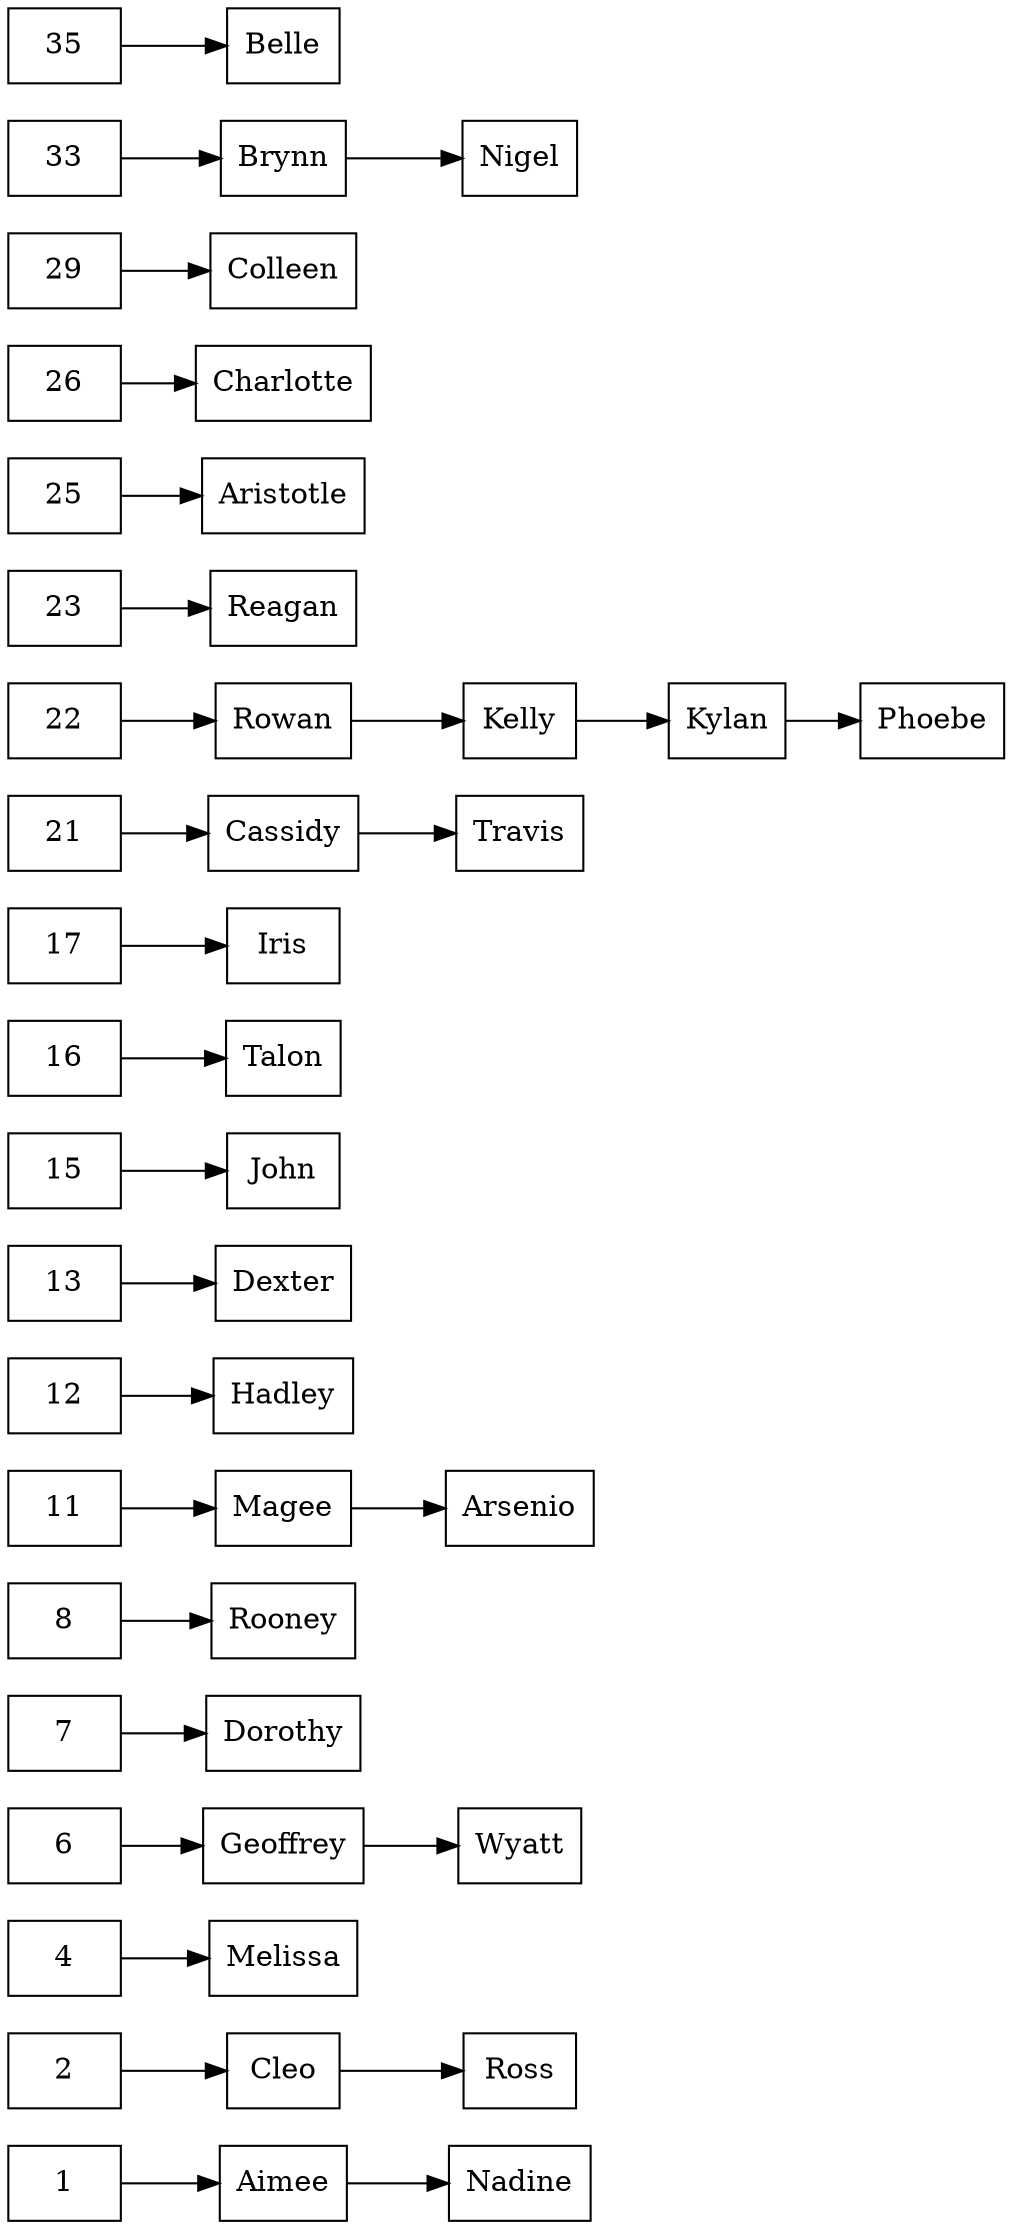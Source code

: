 digraph DoublyCList {
node[shape=box];
rankdir=LR;"1";
"4255040741108"[label ="Aimee"];
"8881189800232"[label ="Nadine"];
"4255040741108"->"8881189800232";
1->"4255040741108";
"2";
"7176750467119"[label ="Cleo"];
"8197907665334"[label ="Ross"];
"7176750467119"->"8197907665334";
2->"7176750467119";
"4";
"6169192041447"[label ="Melissa"];
4->"6169192041447";
"6";
"345056202069"[label ="Geoffrey"];
"2707968240198"[label ="Wyatt"];
"345056202069"->"2707968240198";
6->"345056202069";
"7";
"976166618282"[label ="Dorothy"];
7->"976166618282";
"8";
"9283511284586"[label ="Rooney"];
8->"9283511284586";
"11";
"5930296786658"[label ="Magee"];
"2219856202804"[label ="Arsenio"];
"5930296786658"->"2219856202804";
11->"5930296786658";
"12";
"4507584236457"[label ="Hadley"];
12->"4507584236457";
"13";
"6877404823974"[label ="Dexter"];
13->"6877404823974";
"15";
"676393056444"[label ="John"];
15->"676393056444";
"16";
"1010122545337"[label ="Talon"];
16->"1010122545337";
"17";
"372451820261"[label ="Iris"];
17->"372451820261";
"21";
"8552640378145"[label ="Cassidy"];
"5094625203685"[label ="Travis"];
"8552640378145"->"5094625203685";
21->"8552640378145";
"22";
"2806407299839"[label ="Rowan"];
"8165085954882"[label ="Kelly"];
"2987027347435"[label ="Kylan"];
"8242750632869"[label ="Phoebe"];
"2806407299839"->"8165085954882";
"8165085954882"->"2987027347435";
"2987027347435"->"8242750632869";
22->"2806407299839";
"23";
"1580564721155"[label ="Reagan"];
23->"1580564721155";
"25";
"2509410769259"[label ="Aristotle"];
25->"2509410769259";
"26";
"9393081738396"[label ="Charlotte"];
26->"9393081738396";
"29";
"8023423332982"[label ="Colleen"];
29->"8023423332982";
"33";
"4620999737485"[label ="Brynn"];
"9674433555064"[label ="Nigel"];
"4620999737485"->"9674433555064";
33->"4620999737485";
"35";
"1357137121751"[label ="Belle"];
35->"1357137121751";
}
